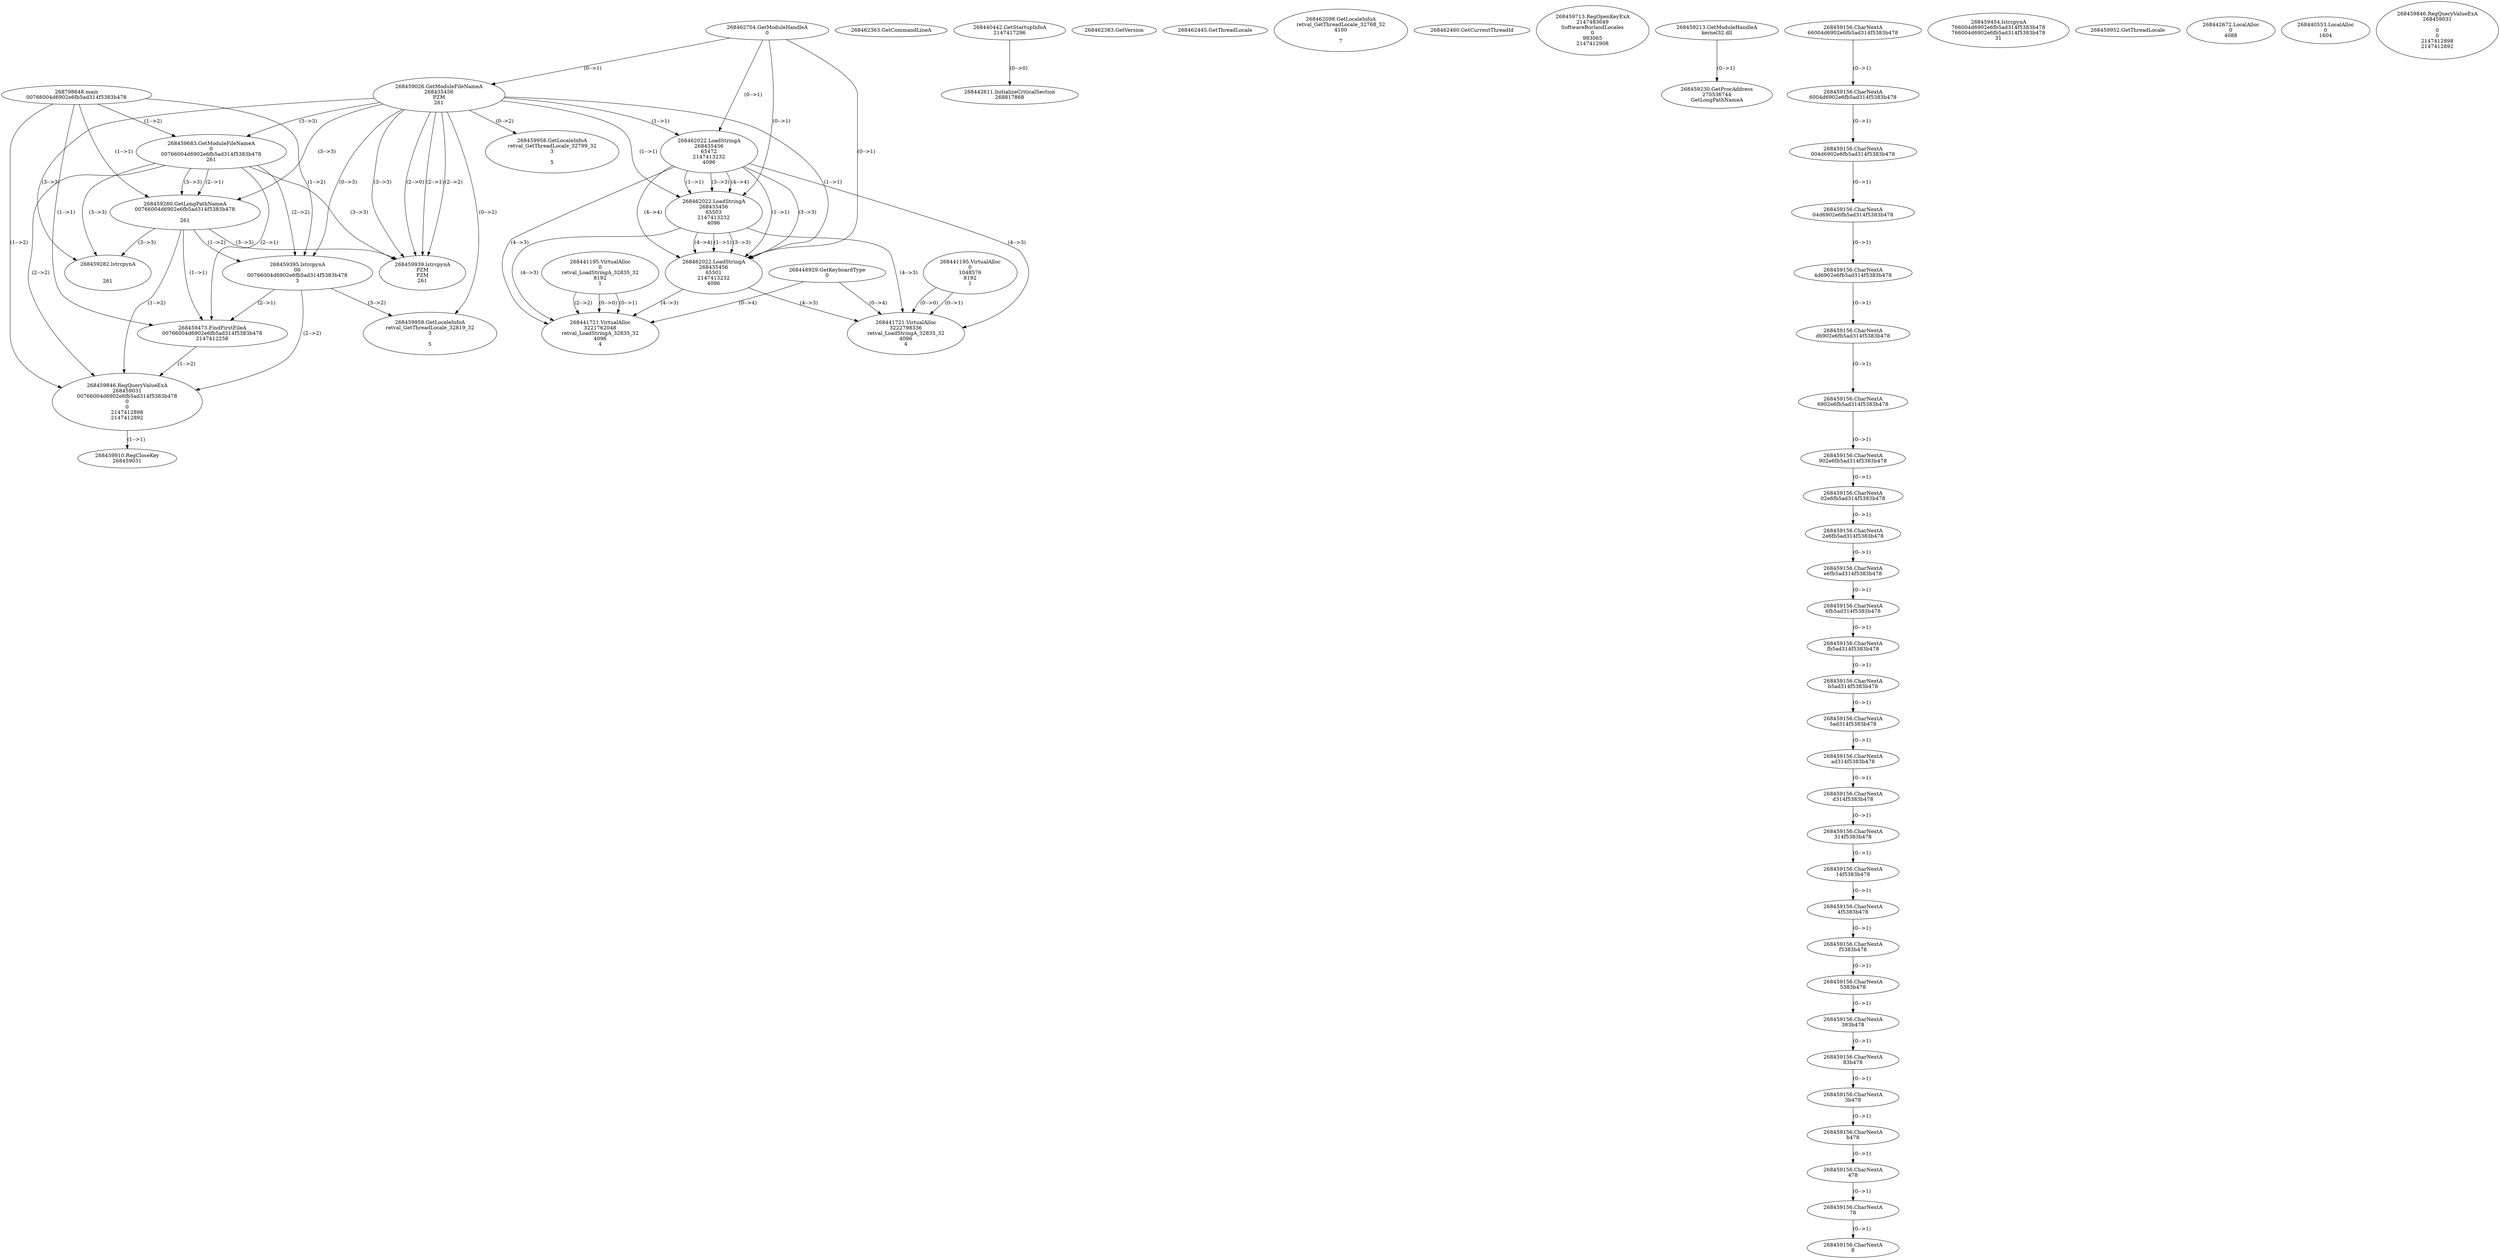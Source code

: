 // Global SCDG with merge call
digraph {
	0 [label="268798648.main
00766004d6902e6fb5ad314f5383b478"]
	1 [label="268462704.GetModuleHandleA
0"]
	2 [label="268448929.GetKeyboardType
0"]
	3 [label="268462363.GetCommandLineA
"]
	4 [label="268440442.GetStartupInfoA
2147417296"]
	5 [label="268462383.GetVersion
"]
	6 [label="268462445.GetThreadLocale
"]
	7 [label="268462098.GetLocaleInfoA
retval_GetThreadLocale_32768_32
4100

7"]
	8 [label="268462460.GetCurrentThreadId
"]
	9 [label="268459026.GetModuleFileNameA
268435456
PZM
261"]
	1 -> 9 [label="(0-->1)"]
	10 [label="268459683.GetModuleFileNameA
0
00766004d6902e6fb5ad314f5383b478
261"]
	0 -> 10 [label="(1-->2)"]
	9 -> 10 [label="(3-->3)"]
	11 [label="268459713.RegOpenKeyExA
2147483649
Software\Borland\Locales
0
983065
2147412908"]
	12 [label="268459213.GetModuleHandleA
kernel32.dll"]
	13 [label="268459230.GetProcAddress
270536744
GetLongPathNameA"]
	12 -> 13 [label="(0-->1)"]
	14 [label="268459260.GetLongPathNameA
00766004d6902e6fb5ad314f5383b478

261"]
	0 -> 14 [label="(1-->1)"]
	10 -> 14 [label="(2-->1)"]
	9 -> 14 [label="(3-->3)"]
	10 -> 14 [label="(3-->3)"]
	15 [label="268459395.lstrcpynA
00
00766004d6902e6fb5ad314f5383b478
3"]
	0 -> 15 [label="(1-->2)"]
	10 -> 15 [label="(2-->2)"]
	14 -> 15 [label="(1-->2)"]
	9 -> 15 [label="(0-->3)"]
	16 [label="268459156.CharNextA
66004d6902e6fb5ad314f5383b478"]
	17 [label="268459156.CharNextA
6004d6902e6fb5ad314f5383b478"]
	16 -> 17 [label="(0-->1)"]
	18 [label="268459156.CharNextA
004d6902e6fb5ad314f5383b478"]
	17 -> 18 [label="(0-->1)"]
	19 [label="268459156.CharNextA
04d6902e6fb5ad314f5383b478"]
	18 -> 19 [label="(0-->1)"]
	20 [label="268459156.CharNextA
4d6902e6fb5ad314f5383b478"]
	19 -> 20 [label="(0-->1)"]
	21 [label="268459156.CharNextA
d6902e6fb5ad314f5383b478"]
	20 -> 21 [label="(0-->1)"]
	22 [label="268459156.CharNextA
6902e6fb5ad314f5383b478"]
	21 -> 22 [label="(0-->1)"]
	23 [label="268459156.CharNextA
902e6fb5ad314f5383b478"]
	22 -> 23 [label="(0-->1)"]
	24 [label="268459156.CharNextA
02e6fb5ad314f5383b478"]
	23 -> 24 [label="(0-->1)"]
	25 [label="268459156.CharNextA
2e6fb5ad314f5383b478"]
	24 -> 25 [label="(0-->1)"]
	26 [label="268459156.CharNextA
e6fb5ad314f5383b478"]
	25 -> 26 [label="(0-->1)"]
	27 [label="268459156.CharNextA
6fb5ad314f5383b478"]
	26 -> 27 [label="(0-->1)"]
	28 [label="268459156.CharNextA
fb5ad314f5383b478"]
	27 -> 28 [label="(0-->1)"]
	29 [label="268459156.CharNextA
b5ad314f5383b478"]
	28 -> 29 [label="(0-->1)"]
	30 [label="268459156.CharNextA
5ad314f5383b478"]
	29 -> 30 [label="(0-->1)"]
	31 [label="268459156.CharNextA
ad314f5383b478"]
	30 -> 31 [label="(0-->1)"]
	32 [label="268459156.CharNextA
d314f5383b478"]
	31 -> 32 [label="(0-->1)"]
	33 [label="268459156.CharNextA
314f5383b478"]
	32 -> 33 [label="(0-->1)"]
	34 [label="268459156.CharNextA
14f5383b478"]
	33 -> 34 [label="(0-->1)"]
	35 [label="268459156.CharNextA
4f5383b478"]
	34 -> 35 [label="(0-->1)"]
	36 [label="268459156.CharNextA
f5383b478"]
	35 -> 36 [label="(0-->1)"]
	37 [label="268459156.CharNextA
5383b478"]
	36 -> 37 [label="(0-->1)"]
	38 [label="268459156.CharNextA
383b478"]
	37 -> 38 [label="(0-->1)"]
	39 [label="268459156.CharNextA
83b478"]
	38 -> 39 [label="(0-->1)"]
	40 [label="268459156.CharNextA
3b478"]
	39 -> 40 [label="(0-->1)"]
	41 [label="268459156.CharNextA
b478"]
	40 -> 41 [label="(0-->1)"]
	42 [label="268459156.CharNextA
478"]
	41 -> 42 [label="(0-->1)"]
	43 [label="268459156.CharNextA
78"]
	42 -> 43 [label="(0-->1)"]
	44 [label="268459156.CharNextA
8"]
	43 -> 44 [label="(0-->1)"]
	45 [label="268459454.lstrcpynA
766004d6902e6fb5ad314f5383b478
766004d6902e6fb5ad314f5383b478
31"]
	46 [label="268459473.FindFirstFileA
00766004d6902e6fb5ad314f5383b478
2147412258"]
	0 -> 46 [label="(1-->1)"]
	10 -> 46 [label="(2-->1)"]
	14 -> 46 [label="(1-->1)"]
	15 -> 46 [label="(2-->1)"]
	47 [label="268459846.RegQueryValueExA
268459031
00766004d6902e6fb5ad314f5383b478
0
0
2147412898
2147412892"]
	0 -> 47 [label="(1-->2)"]
	10 -> 47 [label="(2-->2)"]
	14 -> 47 [label="(1-->2)"]
	15 -> 47 [label="(2-->2)"]
	46 -> 47 [label="(1-->2)"]
	48 [label="268459910.RegCloseKey
268459031"]
	47 -> 48 [label="(1-->1)"]
	49 [label="268459939.lstrcpynA
PZM
PZM
261"]
	9 -> 49 [label="(2-->1)"]
	9 -> 49 [label="(2-->2)"]
	9 -> 49 [label="(3-->3)"]
	10 -> 49 [label="(3-->3)"]
	14 -> 49 [label="(3-->3)"]
	9 -> 49 [label="(2-->0)"]
	50 [label="268459952.GetThreadLocale
"]
	51 [label="268459958.GetLocaleInfoA
retval_GetThreadLocale_32819_32
3

5"]
	9 -> 51 [label="(0-->2)"]
	15 -> 51 [label="(3-->2)"]
	52 [label="268462022.LoadStringA
268435456
65472
2147413232
4096"]
	1 -> 52 [label="(0-->1)"]
	9 -> 52 [label="(1-->1)"]
	53 [label="268462022.LoadStringA
268435456
65503
2147413232
4096"]
	1 -> 53 [label="(0-->1)"]
	9 -> 53 [label="(1-->1)"]
	52 -> 53 [label="(1-->1)"]
	52 -> 53 [label="(3-->3)"]
	52 -> 53 [label="(4-->4)"]
	54 [label="268462022.LoadStringA
268435456
65501
2147413232
4096"]
	1 -> 54 [label="(0-->1)"]
	9 -> 54 [label="(1-->1)"]
	52 -> 54 [label="(1-->1)"]
	53 -> 54 [label="(1-->1)"]
	52 -> 54 [label="(3-->3)"]
	53 -> 54 [label="(3-->3)"]
	52 -> 54 [label="(4-->4)"]
	53 -> 54 [label="(4-->4)"]
	55 [label="268442611.InitializeCriticalSection
268817868"]
	4 -> 55 [label="(0-->0)"]
	56 [label="268442672.LocalAlloc
0
4088"]
	57 [label="268441195.VirtualAlloc
0
1048576
8192
1"]
	58 [label="268440553.LocalAlloc
0
1604"]
	59 [label="268441721.VirtualAlloc
3222798336
retval_LoadStringA_32835_32
4096
4"]
	57 -> 59 [label="(0-->1)"]
	52 -> 59 [label="(4-->3)"]
	53 -> 59 [label="(4-->3)"]
	54 -> 59 [label="(4-->3)"]
	2 -> 59 [label="(0-->4)"]
	57 -> 59 [label="(0-->0)"]
	60 [label="268441195.VirtualAlloc
0
retval_LoadStringA_32835_32
8192
1"]
	61 [label="268441721.VirtualAlloc
3221762048
retval_LoadStringA_32835_32
4096
4"]
	60 -> 61 [label="(0-->1)"]
	60 -> 61 [label="(2-->2)"]
	52 -> 61 [label="(4-->3)"]
	53 -> 61 [label="(4-->3)"]
	54 -> 61 [label="(4-->3)"]
	2 -> 61 [label="(0-->4)"]
	60 -> 61 [label="(0-->0)"]
	62 [label="268459282.lstrcpynA


261"]
	9 -> 62 [label="(3-->3)"]
	10 -> 62 [label="(3-->3)"]
	14 -> 62 [label="(3-->3)"]
	63 [label="268459846.RegQueryValueExA
268459031

0
0
2147412898
2147412892"]
	64 [label="268459958.GetLocaleInfoA
retval_GetThreadLocale_32799_32
3

5"]
	9 -> 64 [label="(0-->2)"]
}
